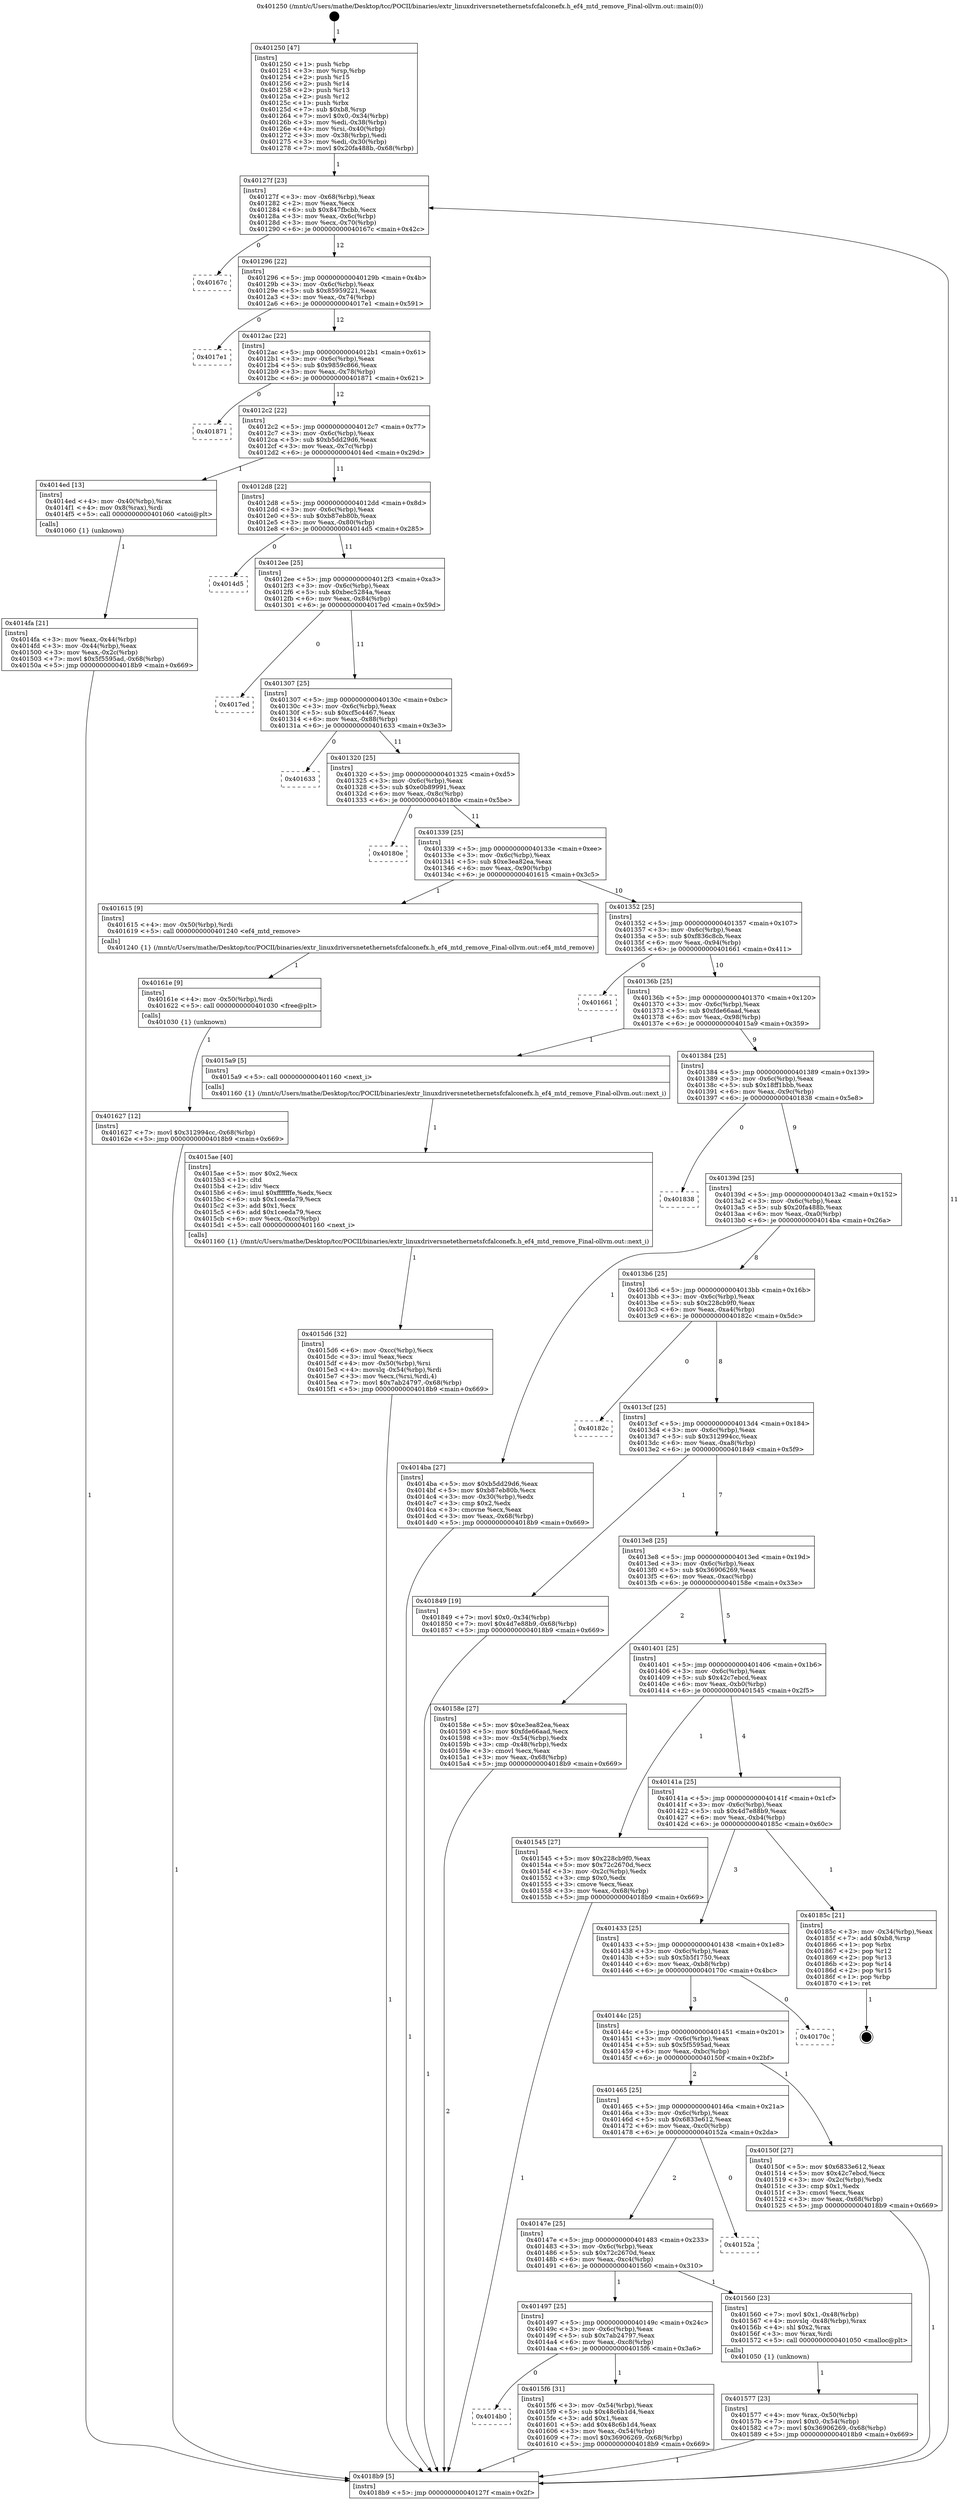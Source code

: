 digraph "0x401250" {
  label = "0x401250 (/mnt/c/Users/mathe/Desktop/tcc/POCII/binaries/extr_linuxdriversnetethernetsfcfalconefx.h_ef4_mtd_remove_Final-ollvm.out::main(0))"
  labelloc = "t"
  node[shape=record]

  Entry [label="",width=0.3,height=0.3,shape=circle,fillcolor=black,style=filled]
  "0x40127f" [label="{
     0x40127f [23]\l
     | [instrs]\l
     &nbsp;&nbsp;0x40127f \<+3\>: mov -0x68(%rbp),%eax\l
     &nbsp;&nbsp;0x401282 \<+2\>: mov %eax,%ecx\l
     &nbsp;&nbsp;0x401284 \<+6\>: sub $0x847fbcbb,%ecx\l
     &nbsp;&nbsp;0x40128a \<+3\>: mov %eax,-0x6c(%rbp)\l
     &nbsp;&nbsp;0x40128d \<+3\>: mov %ecx,-0x70(%rbp)\l
     &nbsp;&nbsp;0x401290 \<+6\>: je 000000000040167c \<main+0x42c\>\l
  }"]
  "0x40167c" [label="{
     0x40167c\l
  }", style=dashed]
  "0x401296" [label="{
     0x401296 [22]\l
     | [instrs]\l
     &nbsp;&nbsp;0x401296 \<+5\>: jmp 000000000040129b \<main+0x4b\>\l
     &nbsp;&nbsp;0x40129b \<+3\>: mov -0x6c(%rbp),%eax\l
     &nbsp;&nbsp;0x40129e \<+5\>: sub $0x85959221,%eax\l
     &nbsp;&nbsp;0x4012a3 \<+3\>: mov %eax,-0x74(%rbp)\l
     &nbsp;&nbsp;0x4012a6 \<+6\>: je 00000000004017e1 \<main+0x591\>\l
  }"]
  Exit [label="",width=0.3,height=0.3,shape=circle,fillcolor=black,style=filled,peripheries=2]
  "0x4017e1" [label="{
     0x4017e1\l
  }", style=dashed]
  "0x4012ac" [label="{
     0x4012ac [22]\l
     | [instrs]\l
     &nbsp;&nbsp;0x4012ac \<+5\>: jmp 00000000004012b1 \<main+0x61\>\l
     &nbsp;&nbsp;0x4012b1 \<+3\>: mov -0x6c(%rbp),%eax\l
     &nbsp;&nbsp;0x4012b4 \<+5\>: sub $0x9859c866,%eax\l
     &nbsp;&nbsp;0x4012b9 \<+3\>: mov %eax,-0x78(%rbp)\l
     &nbsp;&nbsp;0x4012bc \<+6\>: je 0000000000401871 \<main+0x621\>\l
  }"]
  "0x401627" [label="{
     0x401627 [12]\l
     | [instrs]\l
     &nbsp;&nbsp;0x401627 \<+7\>: movl $0x312994cc,-0x68(%rbp)\l
     &nbsp;&nbsp;0x40162e \<+5\>: jmp 00000000004018b9 \<main+0x669\>\l
  }"]
  "0x401871" [label="{
     0x401871\l
  }", style=dashed]
  "0x4012c2" [label="{
     0x4012c2 [22]\l
     | [instrs]\l
     &nbsp;&nbsp;0x4012c2 \<+5\>: jmp 00000000004012c7 \<main+0x77\>\l
     &nbsp;&nbsp;0x4012c7 \<+3\>: mov -0x6c(%rbp),%eax\l
     &nbsp;&nbsp;0x4012ca \<+5\>: sub $0xb5dd29d6,%eax\l
     &nbsp;&nbsp;0x4012cf \<+3\>: mov %eax,-0x7c(%rbp)\l
     &nbsp;&nbsp;0x4012d2 \<+6\>: je 00000000004014ed \<main+0x29d\>\l
  }"]
  "0x40161e" [label="{
     0x40161e [9]\l
     | [instrs]\l
     &nbsp;&nbsp;0x40161e \<+4\>: mov -0x50(%rbp),%rdi\l
     &nbsp;&nbsp;0x401622 \<+5\>: call 0000000000401030 \<free@plt\>\l
     | [calls]\l
     &nbsp;&nbsp;0x401030 \{1\} (unknown)\l
  }"]
  "0x4014ed" [label="{
     0x4014ed [13]\l
     | [instrs]\l
     &nbsp;&nbsp;0x4014ed \<+4\>: mov -0x40(%rbp),%rax\l
     &nbsp;&nbsp;0x4014f1 \<+4\>: mov 0x8(%rax),%rdi\l
     &nbsp;&nbsp;0x4014f5 \<+5\>: call 0000000000401060 \<atoi@plt\>\l
     | [calls]\l
     &nbsp;&nbsp;0x401060 \{1\} (unknown)\l
  }"]
  "0x4012d8" [label="{
     0x4012d8 [22]\l
     | [instrs]\l
     &nbsp;&nbsp;0x4012d8 \<+5\>: jmp 00000000004012dd \<main+0x8d\>\l
     &nbsp;&nbsp;0x4012dd \<+3\>: mov -0x6c(%rbp),%eax\l
     &nbsp;&nbsp;0x4012e0 \<+5\>: sub $0xb87eb80b,%eax\l
     &nbsp;&nbsp;0x4012e5 \<+3\>: mov %eax,-0x80(%rbp)\l
     &nbsp;&nbsp;0x4012e8 \<+6\>: je 00000000004014d5 \<main+0x285\>\l
  }"]
  "0x4014b0" [label="{
     0x4014b0\l
  }", style=dashed]
  "0x4014d5" [label="{
     0x4014d5\l
  }", style=dashed]
  "0x4012ee" [label="{
     0x4012ee [25]\l
     | [instrs]\l
     &nbsp;&nbsp;0x4012ee \<+5\>: jmp 00000000004012f3 \<main+0xa3\>\l
     &nbsp;&nbsp;0x4012f3 \<+3\>: mov -0x6c(%rbp),%eax\l
     &nbsp;&nbsp;0x4012f6 \<+5\>: sub $0xbec5284a,%eax\l
     &nbsp;&nbsp;0x4012fb \<+6\>: mov %eax,-0x84(%rbp)\l
     &nbsp;&nbsp;0x401301 \<+6\>: je 00000000004017ed \<main+0x59d\>\l
  }"]
  "0x4015f6" [label="{
     0x4015f6 [31]\l
     | [instrs]\l
     &nbsp;&nbsp;0x4015f6 \<+3\>: mov -0x54(%rbp),%eax\l
     &nbsp;&nbsp;0x4015f9 \<+5\>: sub $0x48c6b1d4,%eax\l
     &nbsp;&nbsp;0x4015fe \<+3\>: add $0x1,%eax\l
     &nbsp;&nbsp;0x401601 \<+5\>: add $0x48c6b1d4,%eax\l
     &nbsp;&nbsp;0x401606 \<+3\>: mov %eax,-0x54(%rbp)\l
     &nbsp;&nbsp;0x401609 \<+7\>: movl $0x36906269,-0x68(%rbp)\l
     &nbsp;&nbsp;0x401610 \<+5\>: jmp 00000000004018b9 \<main+0x669\>\l
  }"]
  "0x4017ed" [label="{
     0x4017ed\l
  }", style=dashed]
  "0x401307" [label="{
     0x401307 [25]\l
     | [instrs]\l
     &nbsp;&nbsp;0x401307 \<+5\>: jmp 000000000040130c \<main+0xbc\>\l
     &nbsp;&nbsp;0x40130c \<+3\>: mov -0x6c(%rbp),%eax\l
     &nbsp;&nbsp;0x40130f \<+5\>: sub $0xcf5c4467,%eax\l
     &nbsp;&nbsp;0x401314 \<+6\>: mov %eax,-0x88(%rbp)\l
     &nbsp;&nbsp;0x40131a \<+6\>: je 0000000000401633 \<main+0x3e3\>\l
  }"]
  "0x4015d6" [label="{
     0x4015d6 [32]\l
     | [instrs]\l
     &nbsp;&nbsp;0x4015d6 \<+6\>: mov -0xcc(%rbp),%ecx\l
     &nbsp;&nbsp;0x4015dc \<+3\>: imul %eax,%ecx\l
     &nbsp;&nbsp;0x4015df \<+4\>: mov -0x50(%rbp),%rsi\l
     &nbsp;&nbsp;0x4015e3 \<+4\>: movslq -0x54(%rbp),%rdi\l
     &nbsp;&nbsp;0x4015e7 \<+3\>: mov %ecx,(%rsi,%rdi,4)\l
     &nbsp;&nbsp;0x4015ea \<+7\>: movl $0x7ab24797,-0x68(%rbp)\l
     &nbsp;&nbsp;0x4015f1 \<+5\>: jmp 00000000004018b9 \<main+0x669\>\l
  }"]
  "0x401633" [label="{
     0x401633\l
  }", style=dashed]
  "0x401320" [label="{
     0x401320 [25]\l
     | [instrs]\l
     &nbsp;&nbsp;0x401320 \<+5\>: jmp 0000000000401325 \<main+0xd5\>\l
     &nbsp;&nbsp;0x401325 \<+3\>: mov -0x6c(%rbp),%eax\l
     &nbsp;&nbsp;0x401328 \<+5\>: sub $0xe0b89991,%eax\l
     &nbsp;&nbsp;0x40132d \<+6\>: mov %eax,-0x8c(%rbp)\l
     &nbsp;&nbsp;0x401333 \<+6\>: je 000000000040180e \<main+0x5be\>\l
  }"]
  "0x4015ae" [label="{
     0x4015ae [40]\l
     | [instrs]\l
     &nbsp;&nbsp;0x4015ae \<+5\>: mov $0x2,%ecx\l
     &nbsp;&nbsp;0x4015b3 \<+1\>: cltd\l
     &nbsp;&nbsp;0x4015b4 \<+2\>: idiv %ecx\l
     &nbsp;&nbsp;0x4015b6 \<+6\>: imul $0xfffffffe,%edx,%ecx\l
     &nbsp;&nbsp;0x4015bc \<+6\>: sub $0x1ceeda79,%ecx\l
     &nbsp;&nbsp;0x4015c2 \<+3\>: add $0x1,%ecx\l
     &nbsp;&nbsp;0x4015c5 \<+6\>: add $0x1ceeda79,%ecx\l
     &nbsp;&nbsp;0x4015cb \<+6\>: mov %ecx,-0xcc(%rbp)\l
     &nbsp;&nbsp;0x4015d1 \<+5\>: call 0000000000401160 \<next_i\>\l
     | [calls]\l
     &nbsp;&nbsp;0x401160 \{1\} (/mnt/c/Users/mathe/Desktop/tcc/POCII/binaries/extr_linuxdriversnetethernetsfcfalconefx.h_ef4_mtd_remove_Final-ollvm.out::next_i)\l
  }"]
  "0x40180e" [label="{
     0x40180e\l
  }", style=dashed]
  "0x401339" [label="{
     0x401339 [25]\l
     | [instrs]\l
     &nbsp;&nbsp;0x401339 \<+5\>: jmp 000000000040133e \<main+0xee\>\l
     &nbsp;&nbsp;0x40133e \<+3\>: mov -0x6c(%rbp),%eax\l
     &nbsp;&nbsp;0x401341 \<+5\>: sub $0xe3ea82ea,%eax\l
     &nbsp;&nbsp;0x401346 \<+6\>: mov %eax,-0x90(%rbp)\l
     &nbsp;&nbsp;0x40134c \<+6\>: je 0000000000401615 \<main+0x3c5\>\l
  }"]
  "0x401577" [label="{
     0x401577 [23]\l
     | [instrs]\l
     &nbsp;&nbsp;0x401577 \<+4\>: mov %rax,-0x50(%rbp)\l
     &nbsp;&nbsp;0x40157b \<+7\>: movl $0x0,-0x54(%rbp)\l
     &nbsp;&nbsp;0x401582 \<+7\>: movl $0x36906269,-0x68(%rbp)\l
     &nbsp;&nbsp;0x401589 \<+5\>: jmp 00000000004018b9 \<main+0x669\>\l
  }"]
  "0x401615" [label="{
     0x401615 [9]\l
     | [instrs]\l
     &nbsp;&nbsp;0x401615 \<+4\>: mov -0x50(%rbp),%rdi\l
     &nbsp;&nbsp;0x401619 \<+5\>: call 0000000000401240 \<ef4_mtd_remove\>\l
     | [calls]\l
     &nbsp;&nbsp;0x401240 \{1\} (/mnt/c/Users/mathe/Desktop/tcc/POCII/binaries/extr_linuxdriversnetethernetsfcfalconefx.h_ef4_mtd_remove_Final-ollvm.out::ef4_mtd_remove)\l
  }"]
  "0x401352" [label="{
     0x401352 [25]\l
     | [instrs]\l
     &nbsp;&nbsp;0x401352 \<+5\>: jmp 0000000000401357 \<main+0x107\>\l
     &nbsp;&nbsp;0x401357 \<+3\>: mov -0x6c(%rbp),%eax\l
     &nbsp;&nbsp;0x40135a \<+5\>: sub $0xf836c8cb,%eax\l
     &nbsp;&nbsp;0x40135f \<+6\>: mov %eax,-0x94(%rbp)\l
     &nbsp;&nbsp;0x401365 \<+6\>: je 0000000000401661 \<main+0x411\>\l
  }"]
  "0x401497" [label="{
     0x401497 [25]\l
     | [instrs]\l
     &nbsp;&nbsp;0x401497 \<+5\>: jmp 000000000040149c \<main+0x24c\>\l
     &nbsp;&nbsp;0x40149c \<+3\>: mov -0x6c(%rbp),%eax\l
     &nbsp;&nbsp;0x40149f \<+5\>: sub $0x7ab24797,%eax\l
     &nbsp;&nbsp;0x4014a4 \<+6\>: mov %eax,-0xc8(%rbp)\l
     &nbsp;&nbsp;0x4014aa \<+6\>: je 00000000004015f6 \<main+0x3a6\>\l
  }"]
  "0x401661" [label="{
     0x401661\l
  }", style=dashed]
  "0x40136b" [label="{
     0x40136b [25]\l
     | [instrs]\l
     &nbsp;&nbsp;0x40136b \<+5\>: jmp 0000000000401370 \<main+0x120\>\l
     &nbsp;&nbsp;0x401370 \<+3\>: mov -0x6c(%rbp),%eax\l
     &nbsp;&nbsp;0x401373 \<+5\>: sub $0xfde66aad,%eax\l
     &nbsp;&nbsp;0x401378 \<+6\>: mov %eax,-0x98(%rbp)\l
     &nbsp;&nbsp;0x40137e \<+6\>: je 00000000004015a9 \<main+0x359\>\l
  }"]
  "0x401560" [label="{
     0x401560 [23]\l
     | [instrs]\l
     &nbsp;&nbsp;0x401560 \<+7\>: movl $0x1,-0x48(%rbp)\l
     &nbsp;&nbsp;0x401567 \<+4\>: movslq -0x48(%rbp),%rax\l
     &nbsp;&nbsp;0x40156b \<+4\>: shl $0x2,%rax\l
     &nbsp;&nbsp;0x40156f \<+3\>: mov %rax,%rdi\l
     &nbsp;&nbsp;0x401572 \<+5\>: call 0000000000401050 \<malloc@plt\>\l
     | [calls]\l
     &nbsp;&nbsp;0x401050 \{1\} (unknown)\l
  }"]
  "0x4015a9" [label="{
     0x4015a9 [5]\l
     | [instrs]\l
     &nbsp;&nbsp;0x4015a9 \<+5\>: call 0000000000401160 \<next_i\>\l
     | [calls]\l
     &nbsp;&nbsp;0x401160 \{1\} (/mnt/c/Users/mathe/Desktop/tcc/POCII/binaries/extr_linuxdriversnetethernetsfcfalconefx.h_ef4_mtd_remove_Final-ollvm.out::next_i)\l
  }"]
  "0x401384" [label="{
     0x401384 [25]\l
     | [instrs]\l
     &nbsp;&nbsp;0x401384 \<+5\>: jmp 0000000000401389 \<main+0x139\>\l
     &nbsp;&nbsp;0x401389 \<+3\>: mov -0x6c(%rbp),%eax\l
     &nbsp;&nbsp;0x40138c \<+5\>: sub $0x18ff1bbb,%eax\l
     &nbsp;&nbsp;0x401391 \<+6\>: mov %eax,-0x9c(%rbp)\l
     &nbsp;&nbsp;0x401397 \<+6\>: je 0000000000401838 \<main+0x5e8\>\l
  }"]
  "0x40147e" [label="{
     0x40147e [25]\l
     | [instrs]\l
     &nbsp;&nbsp;0x40147e \<+5\>: jmp 0000000000401483 \<main+0x233\>\l
     &nbsp;&nbsp;0x401483 \<+3\>: mov -0x6c(%rbp),%eax\l
     &nbsp;&nbsp;0x401486 \<+5\>: sub $0x72c2670d,%eax\l
     &nbsp;&nbsp;0x40148b \<+6\>: mov %eax,-0xc4(%rbp)\l
     &nbsp;&nbsp;0x401491 \<+6\>: je 0000000000401560 \<main+0x310\>\l
  }"]
  "0x401838" [label="{
     0x401838\l
  }", style=dashed]
  "0x40139d" [label="{
     0x40139d [25]\l
     | [instrs]\l
     &nbsp;&nbsp;0x40139d \<+5\>: jmp 00000000004013a2 \<main+0x152\>\l
     &nbsp;&nbsp;0x4013a2 \<+3\>: mov -0x6c(%rbp),%eax\l
     &nbsp;&nbsp;0x4013a5 \<+5\>: sub $0x20fa488b,%eax\l
     &nbsp;&nbsp;0x4013aa \<+6\>: mov %eax,-0xa0(%rbp)\l
     &nbsp;&nbsp;0x4013b0 \<+6\>: je 00000000004014ba \<main+0x26a\>\l
  }"]
  "0x40152a" [label="{
     0x40152a\l
  }", style=dashed]
  "0x4014ba" [label="{
     0x4014ba [27]\l
     | [instrs]\l
     &nbsp;&nbsp;0x4014ba \<+5\>: mov $0xb5dd29d6,%eax\l
     &nbsp;&nbsp;0x4014bf \<+5\>: mov $0xb87eb80b,%ecx\l
     &nbsp;&nbsp;0x4014c4 \<+3\>: mov -0x30(%rbp),%edx\l
     &nbsp;&nbsp;0x4014c7 \<+3\>: cmp $0x2,%edx\l
     &nbsp;&nbsp;0x4014ca \<+3\>: cmovne %ecx,%eax\l
     &nbsp;&nbsp;0x4014cd \<+3\>: mov %eax,-0x68(%rbp)\l
     &nbsp;&nbsp;0x4014d0 \<+5\>: jmp 00000000004018b9 \<main+0x669\>\l
  }"]
  "0x4013b6" [label="{
     0x4013b6 [25]\l
     | [instrs]\l
     &nbsp;&nbsp;0x4013b6 \<+5\>: jmp 00000000004013bb \<main+0x16b\>\l
     &nbsp;&nbsp;0x4013bb \<+3\>: mov -0x6c(%rbp),%eax\l
     &nbsp;&nbsp;0x4013be \<+5\>: sub $0x228cb9f0,%eax\l
     &nbsp;&nbsp;0x4013c3 \<+6\>: mov %eax,-0xa4(%rbp)\l
     &nbsp;&nbsp;0x4013c9 \<+6\>: je 000000000040182c \<main+0x5dc\>\l
  }"]
  "0x4018b9" [label="{
     0x4018b9 [5]\l
     | [instrs]\l
     &nbsp;&nbsp;0x4018b9 \<+5\>: jmp 000000000040127f \<main+0x2f\>\l
  }"]
  "0x401250" [label="{
     0x401250 [47]\l
     | [instrs]\l
     &nbsp;&nbsp;0x401250 \<+1\>: push %rbp\l
     &nbsp;&nbsp;0x401251 \<+3\>: mov %rsp,%rbp\l
     &nbsp;&nbsp;0x401254 \<+2\>: push %r15\l
     &nbsp;&nbsp;0x401256 \<+2\>: push %r14\l
     &nbsp;&nbsp;0x401258 \<+2\>: push %r13\l
     &nbsp;&nbsp;0x40125a \<+2\>: push %r12\l
     &nbsp;&nbsp;0x40125c \<+1\>: push %rbx\l
     &nbsp;&nbsp;0x40125d \<+7\>: sub $0xb8,%rsp\l
     &nbsp;&nbsp;0x401264 \<+7\>: movl $0x0,-0x34(%rbp)\l
     &nbsp;&nbsp;0x40126b \<+3\>: mov %edi,-0x38(%rbp)\l
     &nbsp;&nbsp;0x40126e \<+4\>: mov %rsi,-0x40(%rbp)\l
     &nbsp;&nbsp;0x401272 \<+3\>: mov -0x38(%rbp),%edi\l
     &nbsp;&nbsp;0x401275 \<+3\>: mov %edi,-0x30(%rbp)\l
     &nbsp;&nbsp;0x401278 \<+7\>: movl $0x20fa488b,-0x68(%rbp)\l
  }"]
  "0x4014fa" [label="{
     0x4014fa [21]\l
     | [instrs]\l
     &nbsp;&nbsp;0x4014fa \<+3\>: mov %eax,-0x44(%rbp)\l
     &nbsp;&nbsp;0x4014fd \<+3\>: mov -0x44(%rbp),%eax\l
     &nbsp;&nbsp;0x401500 \<+3\>: mov %eax,-0x2c(%rbp)\l
     &nbsp;&nbsp;0x401503 \<+7\>: movl $0x5f5595ad,-0x68(%rbp)\l
     &nbsp;&nbsp;0x40150a \<+5\>: jmp 00000000004018b9 \<main+0x669\>\l
  }"]
  "0x401465" [label="{
     0x401465 [25]\l
     | [instrs]\l
     &nbsp;&nbsp;0x401465 \<+5\>: jmp 000000000040146a \<main+0x21a\>\l
     &nbsp;&nbsp;0x40146a \<+3\>: mov -0x6c(%rbp),%eax\l
     &nbsp;&nbsp;0x40146d \<+5\>: sub $0x6833e612,%eax\l
     &nbsp;&nbsp;0x401472 \<+6\>: mov %eax,-0xc0(%rbp)\l
     &nbsp;&nbsp;0x401478 \<+6\>: je 000000000040152a \<main+0x2da\>\l
  }"]
  "0x40182c" [label="{
     0x40182c\l
  }", style=dashed]
  "0x4013cf" [label="{
     0x4013cf [25]\l
     | [instrs]\l
     &nbsp;&nbsp;0x4013cf \<+5\>: jmp 00000000004013d4 \<main+0x184\>\l
     &nbsp;&nbsp;0x4013d4 \<+3\>: mov -0x6c(%rbp),%eax\l
     &nbsp;&nbsp;0x4013d7 \<+5\>: sub $0x312994cc,%eax\l
     &nbsp;&nbsp;0x4013dc \<+6\>: mov %eax,-0xa8(%rbp)\l
     &nbsp;&nbsp;0x4013e2 \<+6\>: je 0000000000401849 \<main+0x5f9\>\l
  }"]
  "0x40150f" [label="{
     0x40150f [27]\l
     | [instrs]\l
     &nbsp;&nbsp;0x40150f \<+5\>: mov $0x6833e612,%eax\l
     &nbsp;&nbsp;0x401514 \<+5\>: mov $0x42c7ebcd,%ecx\l
     &nbsp;&nbsp;0x401519 \<+3\>: mov -0x2c(%rbp),%edx\l
     &nbsp;&nbsp;0x40151c \<+3\>: cmp $0x1,%edx\l
     &nbsp;&nbsp;0x40151f \<+3\>: cmovl %ecx,%eax\l
     &nbsp;&nbsp;0x401522 \<+3\>: mov %eax,-0x68(%rbp)\l
     &nbsp;&nbsp;0x401525 \<+5\>: jmp 00000000004018b9 \<main+0x669\>\l
  }"]
  "0x401849" [label="{
     0x401849 [19]\l
     | [instrs]\l
     &nbsp;&nbsp;0x401849 \<+7\>: movl $0x0,-0x34(%rbp)\l
     &nbsp;&nbsp;0x401850 \<+7\>: movl $0x4d7e88b9,-0x68(%rbp)\l
     &nbsp;&nbsp;0x401857 \<+5\>: jmp 00000000004018b9 \<main+0x669\>\l
  }"]
  "0x4013e8" [label="{
     0x4013e8 [25]\l
     | [instrs]\l
     &nbsp;&nbsp;0x4013e8 \<+5\>: jmp 00000000004013ed \<main+0x19d\>\l
     &nbsp;&nbsp;0x4013ed \<+3\>: mov -0x6c(%rbp),%eax\l
     &nbsp;&nbsp;0x4013f0 \<+5\>: sub $0x36906269,%eax\l
     &nbsp;&nbsp;0x4013f5 \<+6\>: mov %eax,-0xac(%rbp)\l
     &nbsp;&nbsp;0x4013fb \<+6\>: je 000000000040158e \<main+0x33e\>\l
  }"]
  "0x40144c" [label="{
     0x40144c [25]\l
     | [instrs]\l
     &nbsp;&nbsp;0x40144c \<+5\>: jmp 0000000000401451 \<main+0x201\>\l
     &nbsp;&nbsp;0x401451 \<+3\>: mov -0x6c(%rbp),%eax\l
     &nbsp;&nbsp;0x401454 \<+5\>: sub $0x5f5595ad,%eax\l
     &nbsp;&nbsp;0x401459 \<+6\>: mov %eax,-0xbc(%rbp)\l
     &nbsp;&nbsp;0x40145f \<+6\>: je 000000000040150f \<main+0x2bf\>\l
  }"]
  "0x40158e" [label="{
     0x40158e [27]\l
     | [instrs]\l
     &nbsp;&nbsp;0x40158e \<+5\>: mov $0xe3ea82ea,%eax\l
     &nbsp;&nbsp;0x401593 \<+5\>: mov $0xfde66aad,%ecx\l
     &nbsp;&nbsp;0x401598 \<+3\>: mov -0x54(%rbp),%edx\l
     &nbsp;&nbsp;0x40159b \<+3\>: cmp -0x48(%rbp),%edx\l
     &nbsp;&nbsp;0x40159e \<+3\>: cmovl %ecx,%eax\l
     &nbsp;&nbsp;0x4015a1 \<+3\>: mov %eax,-0x68(%rbp)\l
     &nbsp;&nbsp;0x4015a4 \<+5\>: jmp 00000000004018b9 \<main+0x669\>\l
  }"]
  "0x401401" [label="{
     0x401401 [25]\l
     | [instrs]\l
     &nbsp;&nbsp;0x401401 \<+5\>: jmp 0000000000401406 \<main+0x1b6\>\l
     &nbsp;&nbsp;0x401406 \<+3\>: mov -0x6c(%rbp),%eax\l
     &nbsp;&nbsp;0x401409 \<+5\>: sub $0x42c7ebcd,%eax\l
     &nbsp;&nbsp;0x40140e \<+6\>: mov %eax,-0xb0(%rbp)\l
     &nbsp;&nbsp;0x401414 \<+6\>: je 0000000000401545 \<main+0x2f5\>\l
  }"]
  "0x40170c" [label="{
     0x40170c\l
  }", style=dashed]
  "0x401545" [label="{
     0x401545 [27]\l
     | [instrs]\l
     &nbsp;&nbsp;0x401545 \<+5\>: mov $0x228cb9f0,%eax\l
     &nbsp;&nbsp;0x40154a \<+5\>: mov $0x72c2670d,%ecx\l
     &nbsp;&nbsp;0x40154f \<+3\>: mov -0x2c(%rbp),%edx\l
     &nbsp;&nbsp;0x401552 \<+3\>: cmp $0x0,%edx\l
     &nbsp;&nbsp;0x401555 \<+3\>: cmove %ecx,%eax\l
     &nbsp;&nbsp;0x401558 \<+3\>: mov %eax,-0x68(%rbp)\l
     &nbsp;&nbsp;0x40155b \<+5\>: jmp 00000000004018b9 \<main+0x669\>\l
  }"]
  "0x40141a" [label="{
     0x40141a [25]\l
     | [instrs]\l
     &nbsp;&nbsp;0x40141a \<+5\>: jmp 000000000040141f \<main+0x1cf\>\l
     &nbsp;&nbsp;0x40141f \<+3\>: mov -0x6c(%rbp),%eax\l
     &nbsp;&nbsp;0x401422 \<+5\>: sub $0x4d7e88b9,%eax\l
     &nbsp;&nbsp;0x401427 \<+6\>: mov %eax,-0xb4(%rbp)\l
     &nbsp;&nbsp;0x40142d \<+6\>: je 000000000040185c \<main+0x60c\>\l
  }"]
  "0x401433" [label="{
     0x401433 [25]\l
     | [instrs]\l
     &nbsp;&nbsp;0x401433 \<+5\>: jmp 0000000000401438 \<main+0x1e8\>\l
     &nbsp;&nbsp;0x401438 \<+3\>: mov -0x6c(%rbp),%eax\l
     &nbsp;&nbsp;0x40143b \<+5\>: sub $0x5b5f1750,%eax\l
     &nbsp;&nbsp;0x401440 \<+6\>: mov %eax,-0xb8(%rbp)\l
     &nbsp;&nbsp;0x401446 \<+6\>: je 000000000040170c \<main+0x4bc\>\l
  }"]
  "0x40185c" [label="{
     0x40185c [21]\l
     | [instrs]\l
     &nbsp;&nbsp;0x40185c \<+3\>: mov -0x34(%rbp),%eax\l
     &nbsp;&nbsp;0x40185f \<+7\>: add $0xb8,%rsp\l
     &nbsp;&nbsp;0x401866 \<+1\>: pop %rbx\l
     &nbsp;&nbsp;0x401867 \<+2\>: pop %r12\l
     &nbsp;&nbsp;0x401869 \<+2\>: pop %r13\l
     &nbsp;&nbsp;0x40186b \<+2\>: pop %r14\l
     &nbsp;&nbsp;0x40186d \<+2\>: pop %r15\l
     &nbsp;&nbsp;0x40186f \<+1\>: pop %rbp\l
     &nbsp;&nbsp;0x401870 \<+1\>: ret\l
  }"]
  Entry -> "0x401250" [label=" 1"]
  "0x40127f" -> "0x40167c" [label=" 0"]
  "0x40127f" -> "0x401296" [label=" 12"]
  "0x40185c" -> Exit [label=" 1"]
  "0x401296" -> "0x4017e1" [label=" 0"]
  "0x401296" -> "0x4012ac" [label=" 12"]
  "0x401849" -> "0x4018b9" [label=" 1"]
  "0x4012ac" -> "0x401871" [label=" 0"]
  "0x4012ac" -> "0x4012c2" [label=" 12"]
  "0x401627" -> "0x4018b9" [label=" 1"]
  "0x4012c2" -> "0x4014ed" [label=" 1"]
  "0x4012c2" -> "0x4012d8" [label=" 11"]
  "0x40161e" -> "0x401627" [label=" 1"]
  "0x4012d8" -> "0x4014d5" [label=" 0"]
  "0x4012d8" -> "0x4012ee" [label=" 11"]
  "0x401615" -> "0x40161e" [label=" 1"]
  "0x4012ee" -> "0x4017ed" [label=" 0"]
  "0x4012ee" -> "0x401307" [label=" 11"]
  "0x4015f6" -> "0x4018b9" [label=" 1"]
  "0x401307" -> "0x401633" [label=" 0"]
  "0x401307" -> "0x401320" [label=" 11"]
  "0x401497" -> "0x4015f6" [label=" 1"]
  "0x401320" -> "0x40180e" [label=" 0"]
  "0x401320" -> "0x401339" [label=" 11"]
  "0x401497" -> "0x4014b0" [label=" 0"]
  "0x401339" -> "0x401615" [label=" 1"]
  "0x401339" -> "0x401352" [label=" 10"]
  "0x4015d6" -> "0x4018b9" [label=" 1"]
  "0x401352" -> "0x401661" [label=" 0"]
  "0x401352" -> "0x40136b" [label=" 10"]
  "0x4015ae" -> "0x4015d6" [label=" 1"]
  "0x40136b" -> "0x4015a9" [label=" 1"]
  "0x40136b" -> "0x401384" [label=" 9"]
  "0x4015a9" -> "0x4015ae" [label=" 1"]
  "0x401384" -> "0x401838" [label=" 0"]
  "0x401384" -> "0x40139d" [label=" 9"]
  "0x401577" -> "0x4018b9" [label=" 1"]
  "0x40139d" -> "0x4014ba" [label=" 1"]
  "0x40139d" -> "0x4013b6" [label=" 8"]
  "0x4014ba" -> "0x4018b9" [label=" 1"]
  "0x401250" -> "0x40127f" [label=" 1"]
  "0x4018b9" -> "0x40127f" [label=" 11"]
  "0x4014ed" -> "0x4014fa" [label=" 1"]
  "0x4014fa" -> "0x4018b9" [label=" 1"]
  "0x401560" -> "0x401577" [label=" 1"]
  "0x4013b6" -> "0x40182c" [label=" 0"]
  "0x4013b6" -> "0x4013cf" [label=" 8"]
  "0x40147e" -> "0x401560" [label=" 1"]
  "0x4013cf" -> "0x401849" [label=" 1"]
  "0x4013cf" -> "0x4013e8" [label=" 7"]
  "0x40158e" -> "0x4018b9" [label=" 2"]
  "0x4013e8" -> "0x40158e" [label=" 2"]
  "0x4013e8" -> "0x401401" [label=" 5"]
  "0x401465" -> "0x40152a" [label=" 0"]
  "0x401401" -> "0x401545" [label=" 1"]
  "0x401401" -> "0x40141a" [label=" 4"]
  "0x40147e" -> "0x401497" [label=" 1"]
  "0x40141a" -> "0x40185c" [label=" 1"]
  "0x40141a" -> "0x401433" [label=" 3"]
  "0x401545" -> "0x4018b9" [label=" 1"]
  "0x401433" -> "0x40170c" [label=" 0"]
  "0x401433" -> "0x40144c" [label=" 3"]
  "0x401465" -> "0x40147e" [label=" 2"]
  "0x40144c" -> "0x40150f" [label=" 1"]
  "0x40144c" -> "0x401465" [label=" 2"]
  "0x40150f" -> "0x4018b9" [label=" 1"]
}
